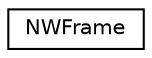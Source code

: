 digraph "Graphical Class Hierarchy"
{
  edge [fontname="Helvetica",fontsize="10",labelfontname="Helvetica",labelfontsize="10"];
  node [fontname="Helvetica",fontsize="10",shape=record];
  rankdir="LR";
  Node0 [label="NWFrame",height=0.2,width=0.4,color="black", fillcolor="white", style="filled",URL="$da/def/class_n_w_frame.html",tooltip="Sets and checks options for netwrite; saves the network. "];
}
